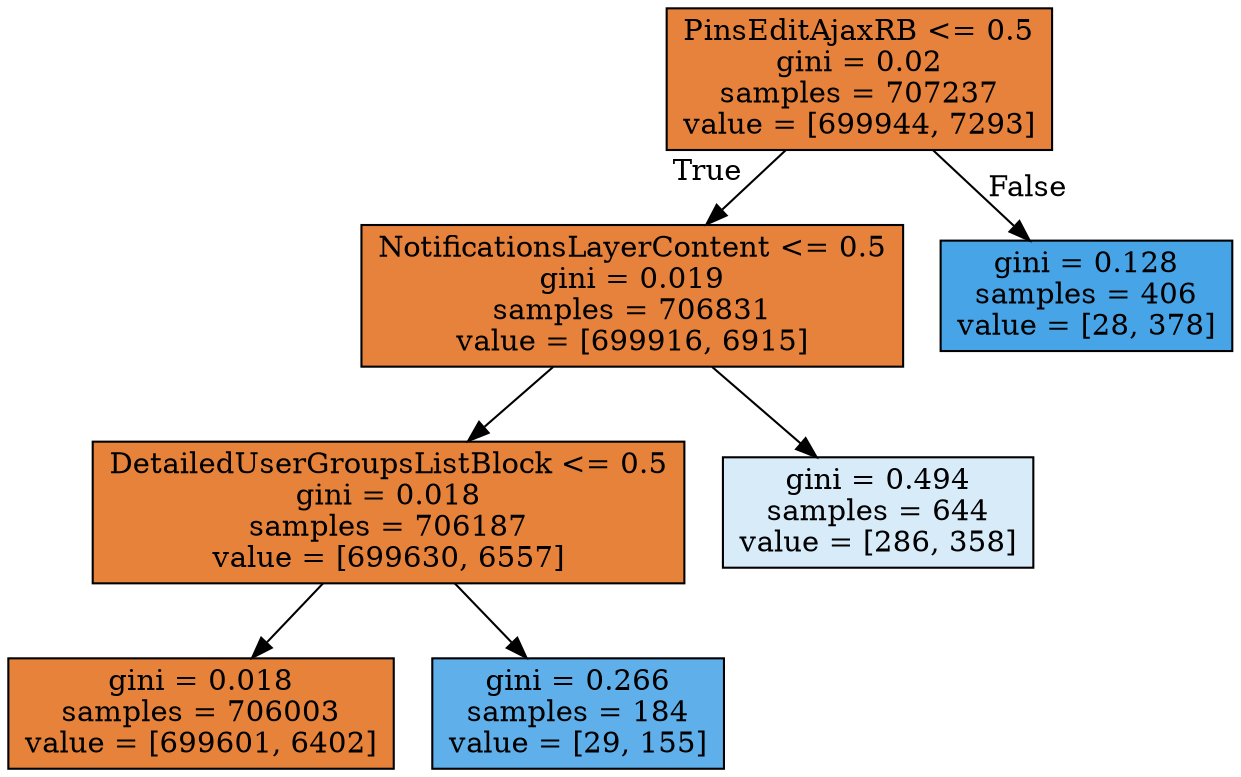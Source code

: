 digraph Tree {
node [shape=box, style="filled", color="black"] ;
0 [label="PinsEditAjaxRB <= 0.5\ngini = 0.02\nsamples = 707237\nvalue = [699944, 7293]", fillcolor="#e58139fc"] ;
1 [label="NotificationsLayerContent <= 0.5\ngini = 0.019\nsamples = 706831\nvalue = [699916, 6915]", fillcolor="#e58139fc"] ;
0 -> 1 [labeldistance=2.5, labelangle=45, headlabel="True"] ;
2 [label="DetailedUserGroupsListBlock <= 0.5\ngini = 0.018\nsamples = 706187\nvalue = [699630, 6557]", fillcolor="#e58139fd"] ;
1 -> 2 ;
3 [label="gini = 0.018\nsamples = 706003\nvalue = [699601, 6402]", fillcolor="#e58139fd"] ;
2 -> 3 ;
4 [label="gini = 0.266\nsamples = 184\nvalue = [29, 155]", fillcolor="#399de5cf"] ;
2 -> 4 ;
5 [label="gini = 0.494\nsamples = 644\nvalue = [286, 358]", fillcolor="#399de533"] ;
1 -> 5 ;
6 [label="gini = 0.128\nsamples = 406\nvalue = [28, 378]", fillcolor="#399de5ec"] ;
0 -> 6 [labeldistance=2.5, labelangle=-45, headlabel="False"] ;
}